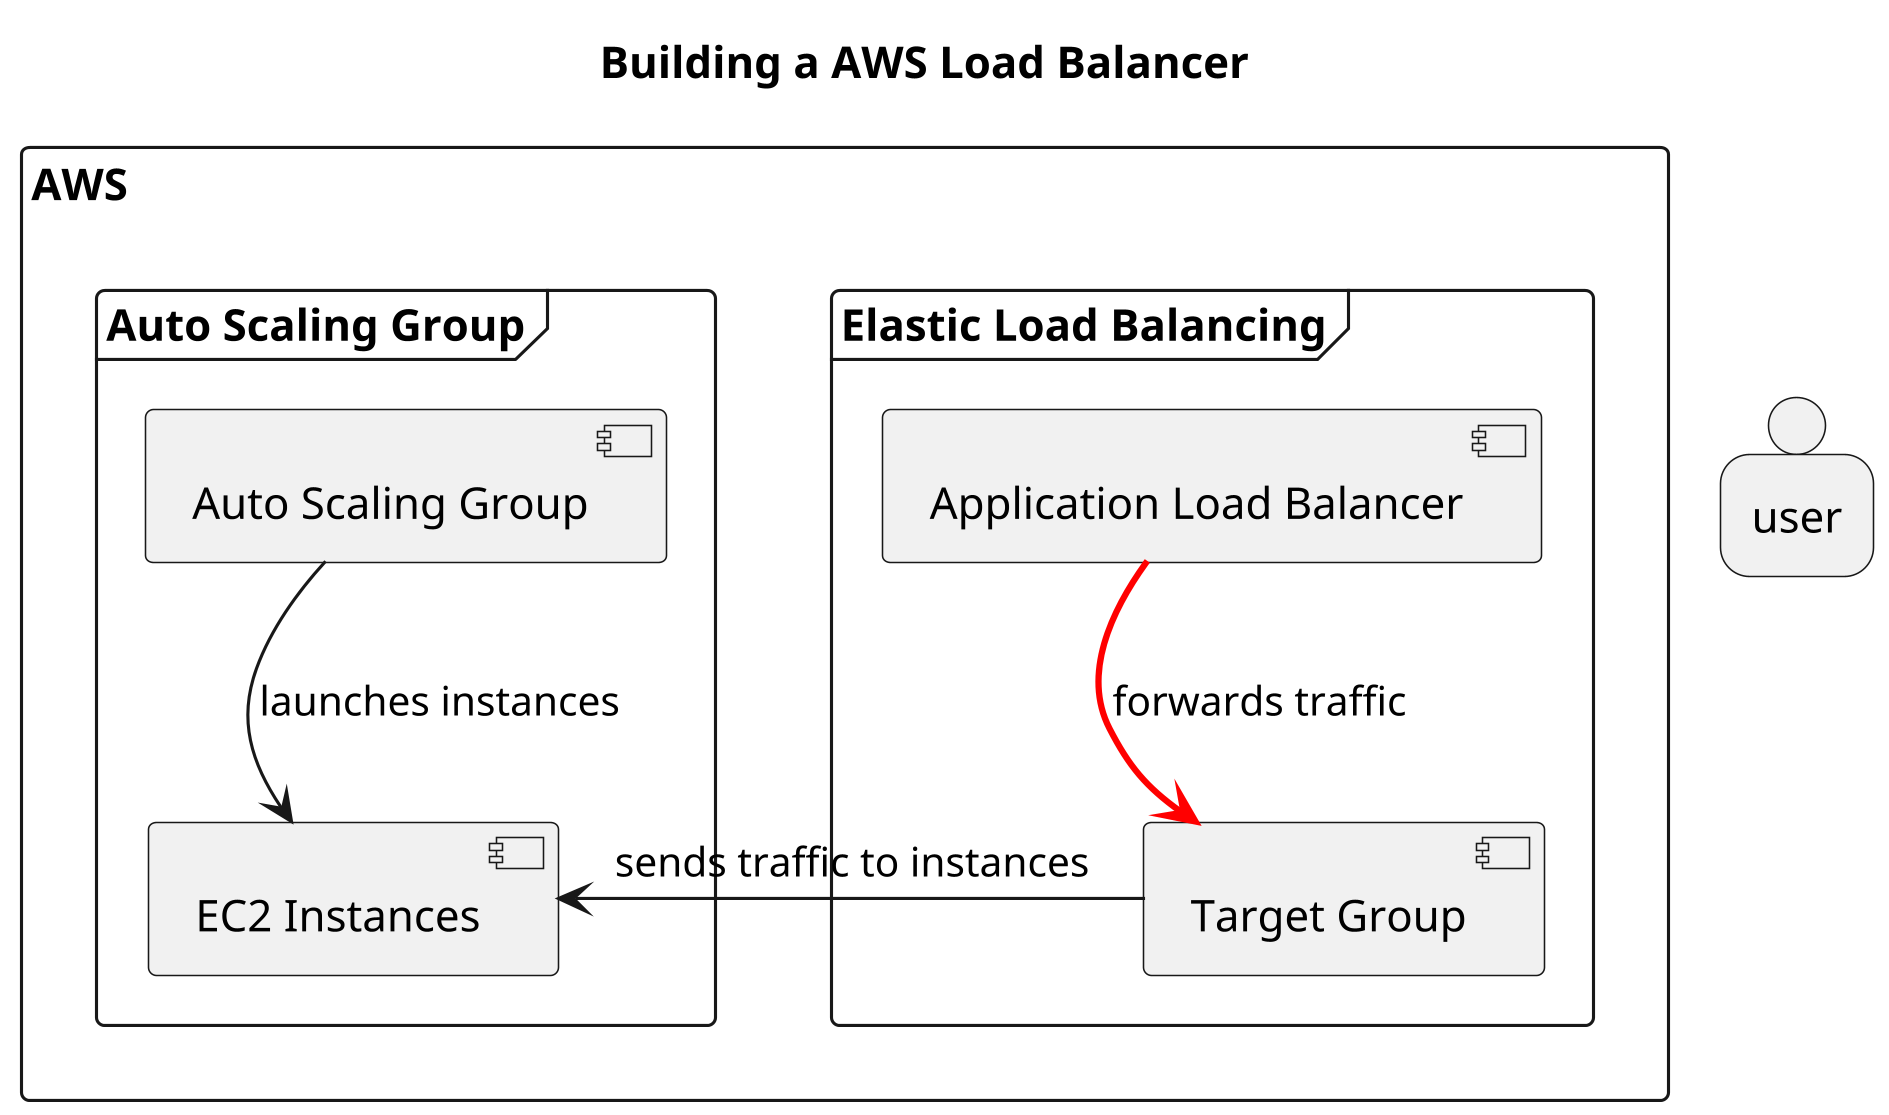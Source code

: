 @startuml lb3
title Building a AWS Load Balancer

top to bottom direction

skinparam dpi 300
skinparam shadowing false
skinparam monochrome false
skinparam componentStyle uml2
skinparam packageStyle rectangle
skinparam packageTitleAlignment left

Person user

package "AWS" {
    frame "Elastic Load Balancing" {
        [Application Load Balancer] as alb
        [Target Group] as tg
    }

    frame "Auto Scaling Group" {
        [Auto Scaling Group] as asg
        [EC2 Instances] as ec2

        asg -> ec2 : launches instances
    }
}

alb -[hidden]d- tg
asg -[hidden]d- ec2

alb -[bold,#red]> tg : forwards traffic
tg -> ec2 : sends traffic to instances

@enduml
